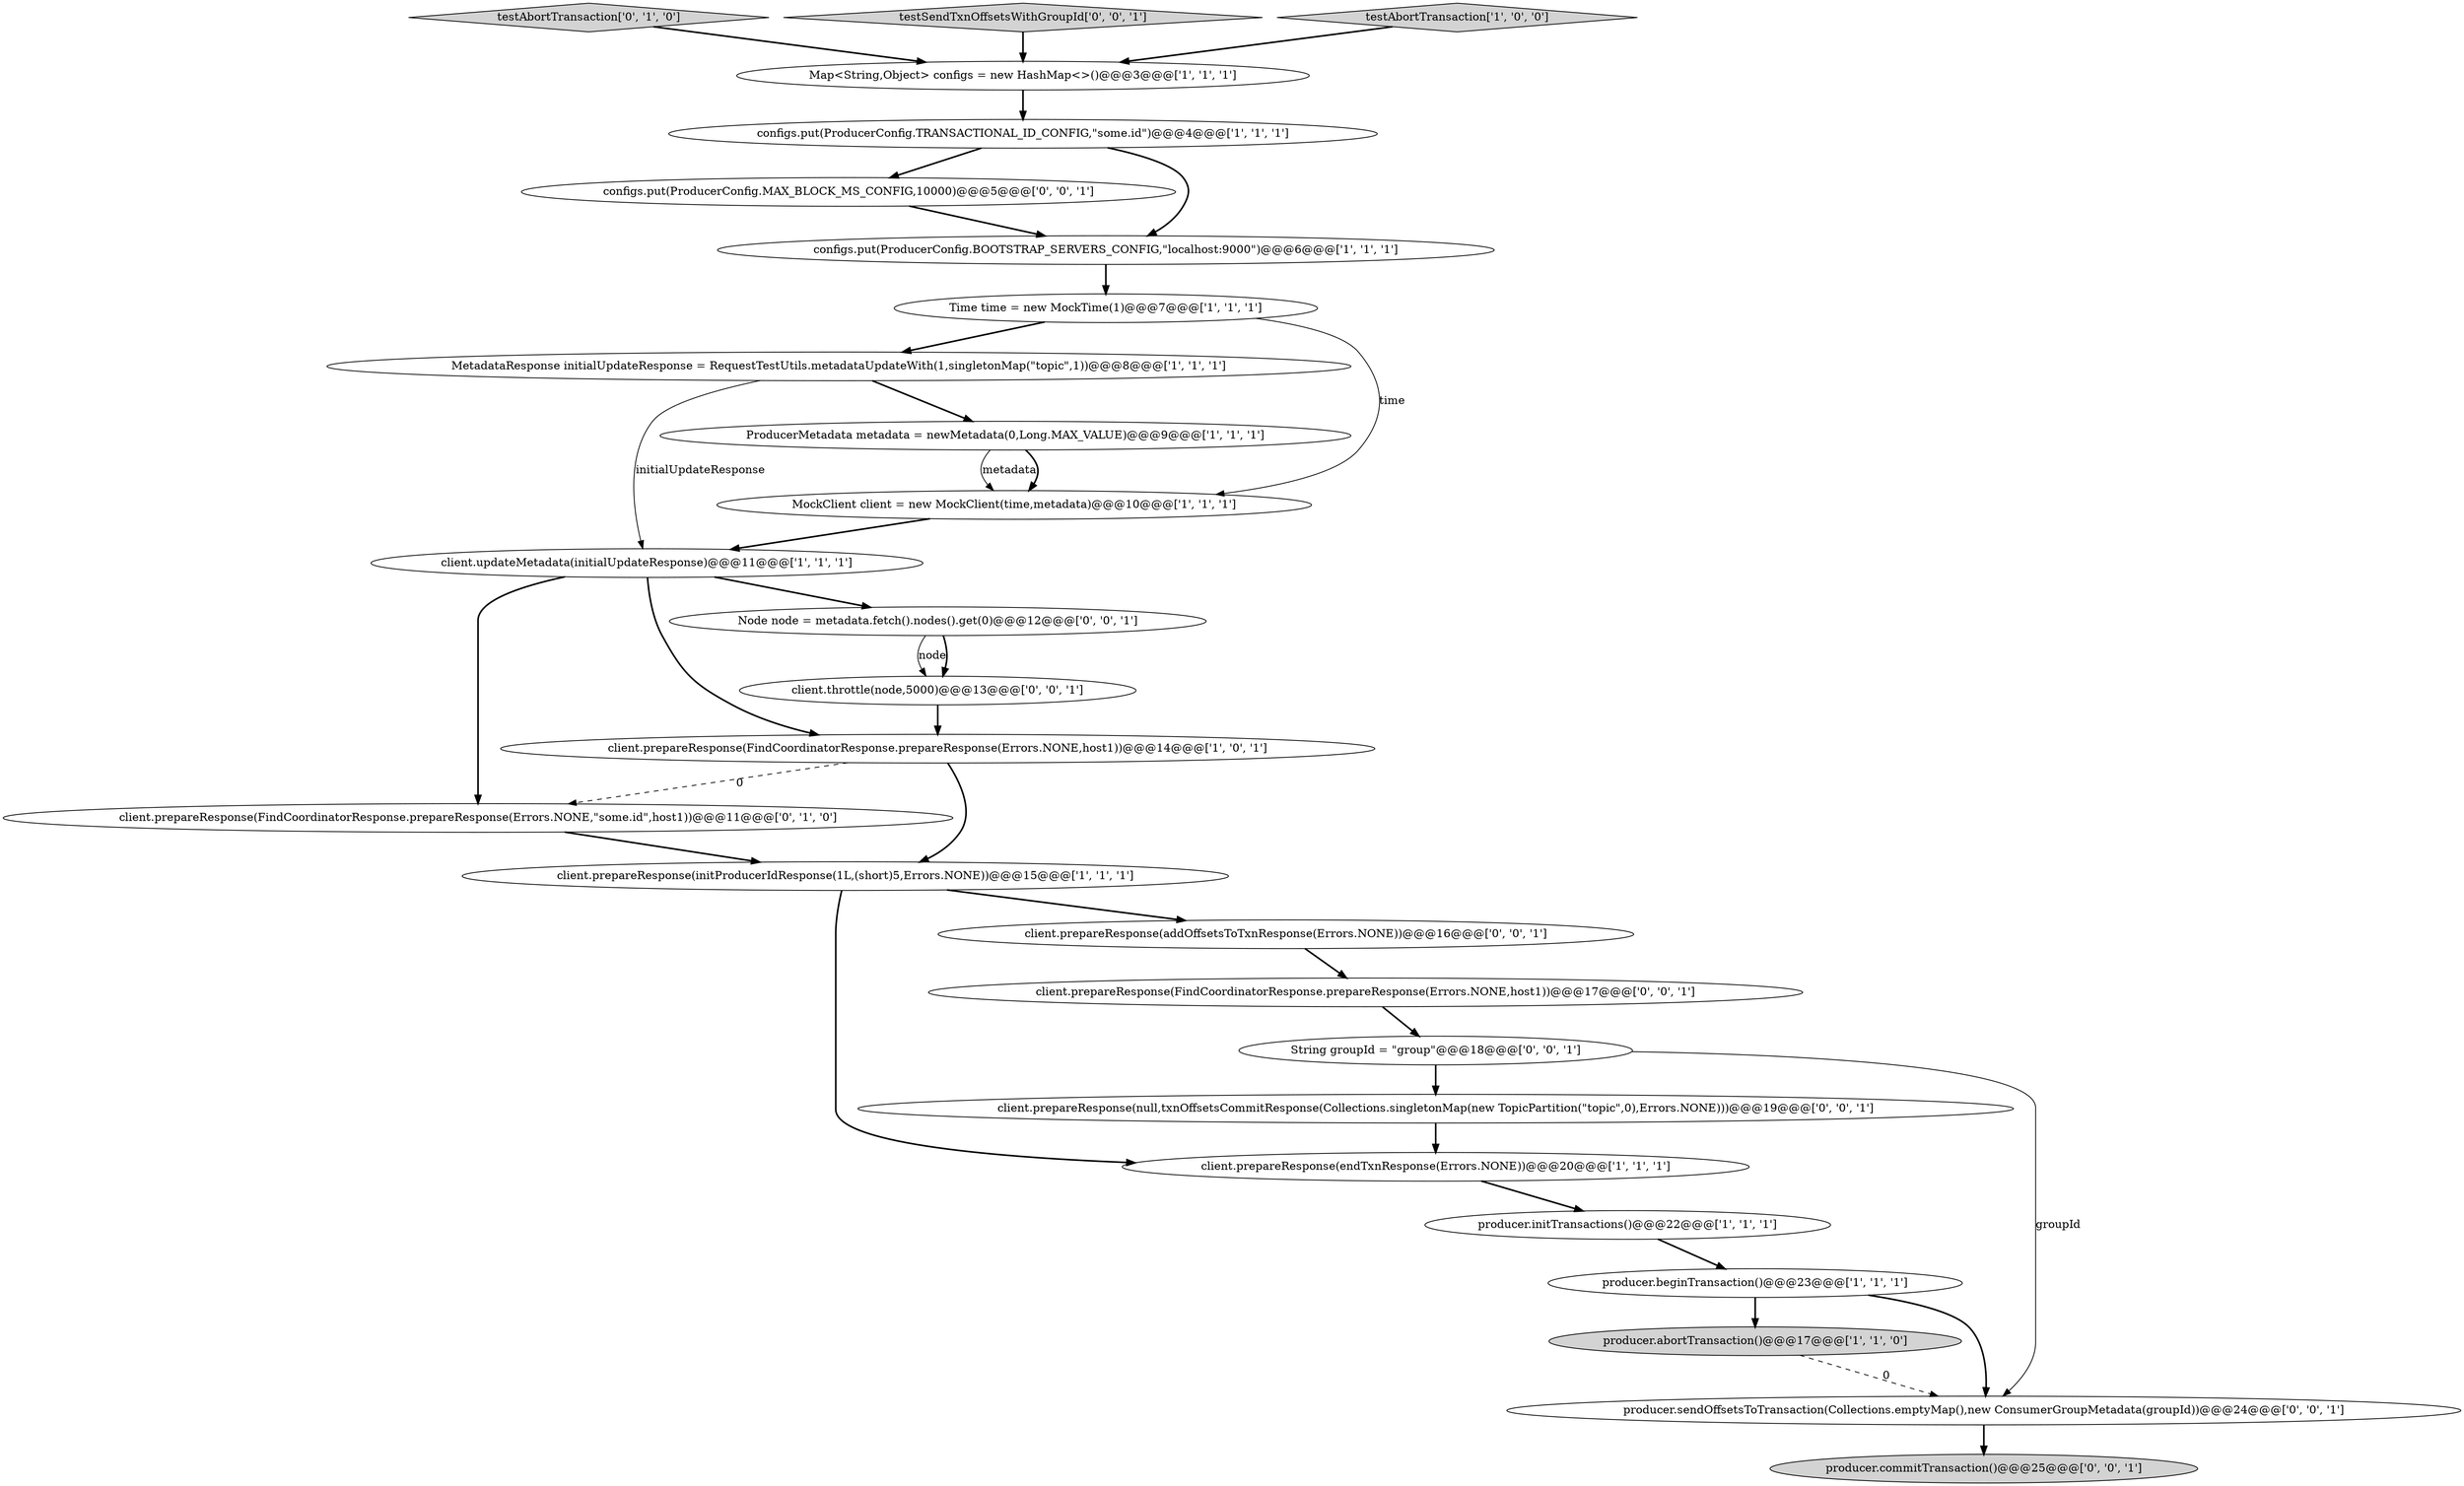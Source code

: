digraph {
22 [style = filled, label = "producer.sendOffsetsToTransaction(Collections.emptyMap(),new ConsumerGroupMetadata(groupId))@@@24@@@['0', '0', '1']", fillcolor = white, shape = ellipse image = "AAA0AAABBB3BBB"];
8 [style = filled, label = "MetadataResponse initialUpdateResponse = RequestTestUtils.metadataUpdateWith(1,singletonMap(\"topic\",1))@@@8@@@['1', '1', '1']", fillcolor = white, shape = ellipse image = "AAA0AAABBB1BBB"];
16 [style = filled, label = "testAbortTransaction['0', '1', '0']", fillcolor = lightgray, shape = diamond image = "AAA0AAABBB2BBB"];
25 [style = filled, label = "client.throttle(node,5000)@@@13@@@['0', '0', '1']", fillcolor = white, shape = ellipse image = "AAA0AAABBB3BBB"];
20 [style = filled, label = "configs.put(ProducerConfig.MAX_BLOCK_MS_CONFIG,10000)@@@5@@@['0', '0', '1']", fillcolor = white, shape = ellipse image = "AAA0AAABBB3BBB"];
7 [style = filled, label = "producer.abortTransaction()@@@17@@@['1', '1', '0']", fillcolor = lightgray, shape = ellipse image = "AAA0AAABBB1BBB"];
15 [style = filled, label = "client.prepareResponse(FindCoordinatorResponse.prepareResponse(Errors.NONE,\"some.id\",host1))@@@11@@@['0', '1', '0']", fillcolor = white, shape = ellipse image = "AAA1AAABBB2BBB"];
0 [style = filled, label = "Time time = new MockTime(1)@@@7@@@['1', '1', '1']", fillcolor = white, shape = ellipse image = "AAA0AAABBB1BBB"];
18 [style = filled, label = "testSendTxnOffsetsWithGroupId['0', '0', '1']", fillcolor = lightgray, shape = diamond image = "AAA0AAABBB3BBB"];
2 [style = filled, label = "client.prepareResponse(endTxnResponse(Errors.NONE))@@@20@@@['1', '1', '1']", fillcolor = white, shape = ellipse image = "AAA0AAABBB1BBB"];
9 [style = filled, label = "ProducerMetadata metadata = newMetadata(0,Long.MAX_VALUE)@@@9@@@['1', '1', '1']", fillcolor = white, shape = ellipse image = "AAA0AAABBB1BBB"];
23 [style = filled, label = "producer.commitTransaction()@@@25@@@['0', '0', '1']", fillcolor = lightgray, shape = ellipse image = "AAA0AAABBB3BBB"];
10 [style = filled, label = "MockClient client = new MockClient(time,metadata)@@@10@@@['1', '1', '1']", fillcolor = white, shape = ellipse image = "AAA0AAABBB1BBB"];
5 [style = filled, label = "client.prepareResponse(FindCoordinatorResponse.prepareResponse(Errors.NONE,host1))@@@14@@@['1', '0', '1']", fillcolor = white, shape = ellipse image = "AAA0AAABBB1BBB"];
11 [style = filled, label = "producer.initTransactions()@@@22@@@['1', '1', '1']", fillcolor = white, shape = ellipse image = "AAA0AAABBB1BBB"];
21 [style = filled, label = "Node node = metadata.fetch().nodes().get(0)@@@12@@@['0', '0', '1']", fillcolor = white, shape = ellipse image = "AAA0AAABBB3BBB"];
3 [style = filled, label = "client.prepareResponse(initProducerIdResponse(1L,(short)5,Errors.NONE))@@@15@@@['1', '1', '1']", fillcolor = white, shape = ellipse image = "AAA0AAABBB1BBB"];
26 [style = filled, label = "client.prepareResponse(FindCoordinatorResponse.prepareResponse(Errors.NONE,host1))@@@17@@@['0', '0', '1']", fillcolor = white, shape = ellipse image = "AAA0AAABBB3BBB"];
14 [style = filled, label = "client.updateMetadata(initialUpdateResponse)@@@11@@@['1', '1', '1']", fillcolor = white, shape = ellipse image = "AAA0AAABBB1BBB"];
19 [style = filled, label = "client.prepareResponse(null,txnOffsetsCommitResponse(Collections.singletonMap(new TopicPartition(\"topic\",0),Errors.NONE)))@@@19@@@['0', '0', '1']", fillcolor = white, shape = ellipse image = "AAA0AAABBB3BBB"];
13 [style = filled, label = "Map<String,Object> configs = new HashMap<>()@@@3@@@['1', '1', '1']", fillcolor = white, shape = ellipse image = "AAA0AAABBB1BBB"];
24 [style = filled, label = "String groupId = \"group\"@@@18@@@['0', '0', '1']", fillcolor = white, shape = ellipse image = "AAA0AAABBB3BBB"];
17 [style = filled, label = "client.prepareResponse(addOffsetsToTxnResponse(Errors.NONE))@@@16@@@['0', '0', '1']", fillcolor = white, shape = ellipse image = "AAA0AAABBB3BBB"];
4 [style = filled, label = "configs.put(ProducerConfig.BOOTSTRAP_SERVERS_CONFIG,\"localhost:9000\")@@@6@@@['1', '1', '1']", fillcolor = white, shape = ellipse image = "AAA0AAABBB1BBB"];
1 [style = filled, label = "producer.beginTransaction()@@@23@@@['1', '1', '1']", fillcolor = white, shape = ellipse image = "AAA0AAABBB1BBB"];
12 [style = filled, label = "testAbortTransaction['1', '0', '0']", fillcolor = lightgray, shape = diamond image = "AAA0AAABBB1BBB"];
6 [style = filled, label = "configs.put(ProducerConfig.TRANSACTIONAL_ID_CONFIG,\"some.id\")@@@4@@@['1', '1', '1']", fillcolor = white, shape = ellipse image = "AAA0AAABBB1BBB"];
14->5 [style = bold, label=""];
24->22 [style = solid, label="groupId"];
26->24 [style = bold, label=""];
17->26 [style = bold, label=""];
8->9 [style = bold, label=""];
6->4 [style = bold, label=""];
3->2 [style = bold, label=""];
14->21 [style = bold, label=""];
2->11 [style = bold, label=""];
9->10 [style = solid, label="metadata"];
21->25 [style = solid, label="node"];
20->4 [style = bold, label=""];
13->6 [style = bold, label=""];
18->13 [style = bold, label=""];
11->1 [style = bold, label=""];
0->8 [style = bold, label=""];
6->20 [style = bold, label=""];
16->13 [style = bold, label=""];
12->13 [style = bold, label=""];
21->25 [style = bold, label=""];
8->14 [style = solid, label="initialUpdateResponse"];
3->17 [style = bold, label=""];
25->5 [style = bold, label=""];
7->22 [style = dashed, label="0"];
15->3 [style = bold, label=""];
24->19 [style = bold, label=""];
5->3 [style = bold, label=""];
19->2 [style = bold, label=""];
22->23 [style = bold, label=""];
1->7 [style = bold, label=""];
0->10 [style = solid, label="time"];
1->22 [style = bold, label=""];
14->15 [style = bold, label=""];
10->14 [style = bold, label=""];
5->15 [style = dashed, label="0"];
4->0 [style = bold, label=""];
9->10 [style = bold, label=""];
}
